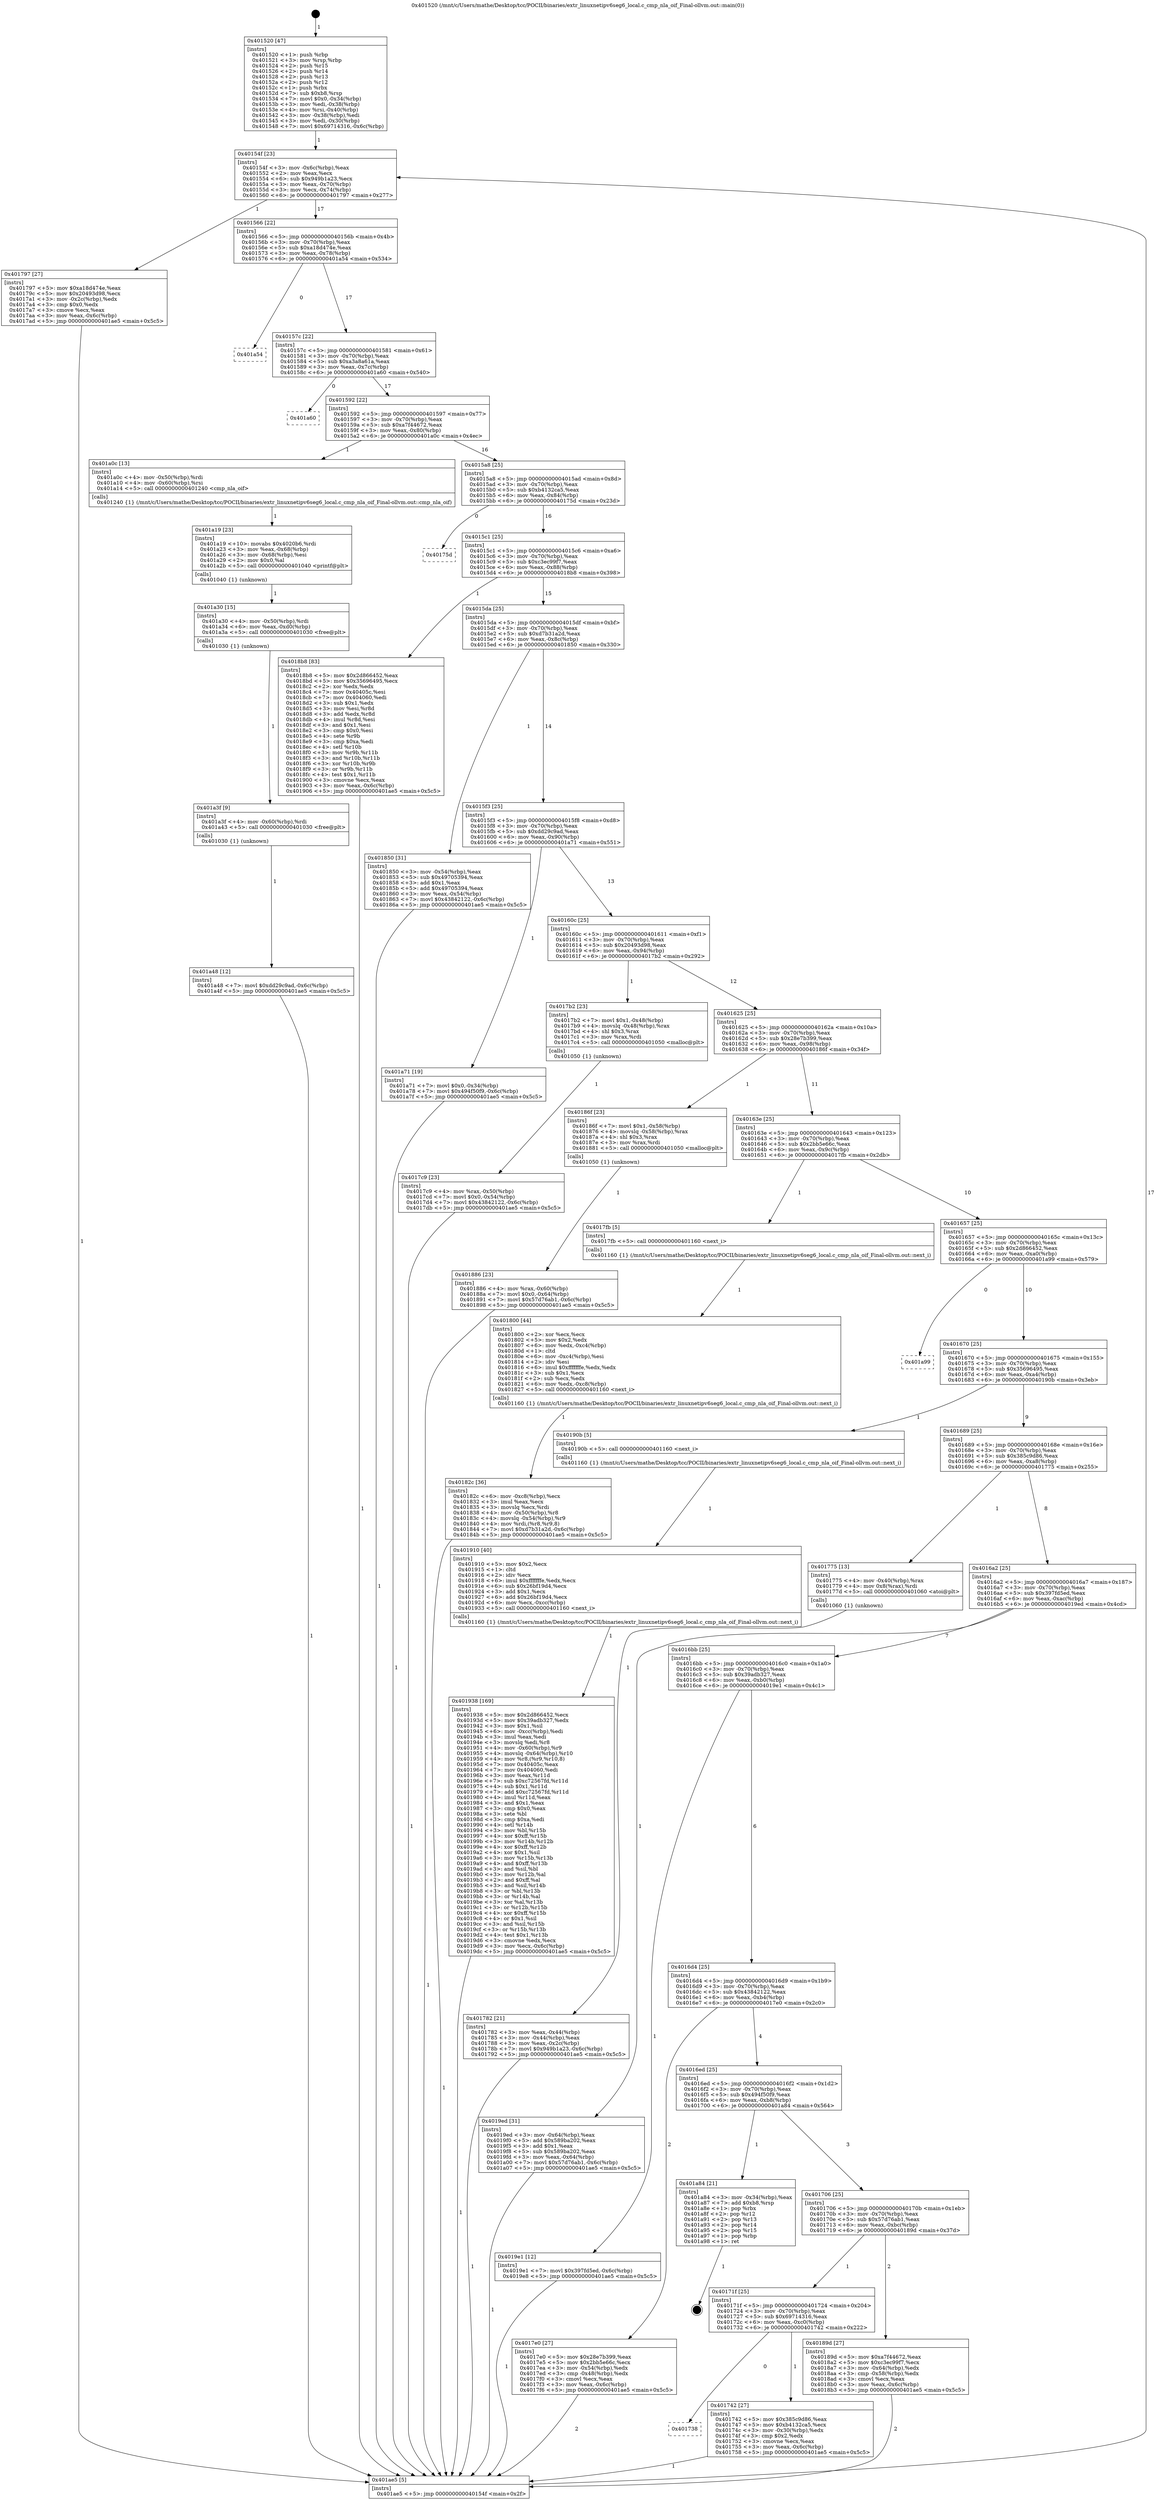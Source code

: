 digraph "0x401520" {
  label = "0x401520 (/mnt/c/Users/mathe/Desktop/tcc/POCII/binaries/extr_linuxnetipv6seg6_local.c_cmp_nla_oif_Final-ollvm.out::main(0))"
  labelloc = "t"
  node[shape=record]

  Entry [label="",width=0.3,height=0.3,shape=circle,fillcolor=black,style=filled]
  "0x40154f" [label="{
     0x40154f [23]\l
     | [instrs]\l
     &nbsp;&nbsp;0x40154f \<+3\>: mov -0x6c(%rbp),%eax\l
     &nbsp;&nbsp;0x401552 \<+2\>: mov %eax,%ecx\l
     &nbsp;&nbsp;0x401554 \<+6\>: sub $0x949b1a23,%ecx\l
     &nbsp;&nbsp;0x40155a \<+3\>: mov %eax,-0x70(%rbp)\l
     &nbsp;&nbsp;0x40155d \<+3\>: mov %ecx,-0x74(%rbp)\l
     &nbsp;&nbsp;0x401560 \<+6\>: je 0000000000401797 \<main+0x277\>\l
  }"]
  "0x401797" [label="{
     0x401797 [27]\l
     | [instrs]\l
     &nbsp;&nbsp;0x401797 \<+5\>: mov $0xa18d474e,%eax\l
     &nbsp;&nbsp;0x40179c \<+5\>: mov $0x20493d98,%ecx\l
     &nbsp;&nbsp;0x4017a1 \<+3\>: mov -0x2c(%rbp),%edx\l
     &nbsp;&nbsp;0x4017a4 \<+3\>: cmp $0x0,%edx\l
     &nbsp;&nbsp;0x4017a7 \<+3\>: cmove %ecx,%eax\l
     &nbsp;&nbsp;0x4017aa \<+3\>: mov %eax,-0x6c(%rbp)\l
     &nbsp;&nbsp;0x4017ad \<+5\>: jmp 0000000000401ae5 \<main+0x5c5\>\l
  }"]
  "0x401566" [label="{
     0x401566 [22]\l
     | [instrs]\l
     &nbsp;&nbsp;0x401566 \<+5\>: jmp 000000000040156b \<main+0x4b\>\l
     &nbsp;&nbsp;0x40156b \<+3\>: mov -0x70(%rbp),%eax\l
     &nbsp;&nbsp;0x40156e \<+5\>: sub $0xa18d474e,%eax\l
     &nbsp;&nbsp;0x401573 \<+3\>: mov %eax,-0x78(%rbp)\l
     &nbsp;&nbsp;0x401576 \<+6\>: je 0000000000401a54 \<main+0x534\>\l
  }"]
  Exit [label="",width=0.3,height=0.3,shape=circle,fillcolor=black,style=filled,peripheries=2]
  "0x401a54" [label="{
     0x401a54\l
  }", style=dashed]
  "0x40157c" [label="{
     0x40157c [22]\l
     | [instrs]\l
     &nbsp;&nbsp;0x40157c \<+5\>: jmp 0000000000401581 \<main+0x61\>\l
     &nbsp;&nbsp;0x401581 \<+3\>: mov -0x70(%rbp),%eax\l
     &nbsp;&nbsp;0x401584 \<+5\>: sub $0xa3a8a61a,%eax\l
     &nbsp;&nbsp;0x401589 \<+3\>: mov %eax,-0x7c(%rbp)\l
     &nbsp;&nbsp;0x40158c \<+6\>: je 0000000000401a60 \<main+0x540\>\l
  }"]
  "0x401a48" [label="{
     0x401a48 [12]\l
     | [instrs]\l
     &nbsp;&nbsp;0x401a48 \<+7\>: movl $0xdd29c9ad,-0x6c(%rbp)\l
     &nbsp;&nbsp;0x401a4f \<+5\>: jmp 0000000000401ae5 \<main+0x5c5\>\l
  }"]
  "0x401a60" [label="{
     0x401a60\l
  }", style=dashed]
  "0x401592" [label="{
     0x401592 [22]\l
     | [instrs]\l
     &nbsp;&nbsp;0x401592 \<+5\>: jmp 0000000000401597 \<main+0x77\>\l
     &nbsp;&nbsp;0x401597 \<+3\>: mov -0x70(%rbp),%eax\l
     &nbsp;&nbsp;0x40159a \<+5\>: sub $0xa7f44672,%eax\l
     &nbsp;&nbsp;0x40159f \<+3\>: mov %eax,-0x80(%rbp)\l
     &nbsp;&nbsp;0x4015a2 \<+6\>: je 0000000000401a0c \<main+0x4ec\>\l
  }"]
  "0x401a3f" [label="{
     0x401a3f [9]\l
     | [instrs]\l
     &nbsp;&nbsp;0x401a3f \<+4\>: mov -0x60(%rbp),%rdi\l
     &nbsp;&nbsp;0x401a43 \<+5\>: call 0000000000401030 \<free@plt\>\l
     | [calls]\l
     &nbsp;&nbsp;0x401030 \{1\} (unknown)\l
  }"]
  "0x401a0c" [label="{
     0x401a0c [13]\l
     | [instrs]\l
     &nbsp;&nbsp;0x401a0c \<+4\>: mov -0x50(%rbp),%rdi\l
     &nbsp;&nbsp;0x401a10 \<+4\>: mov -0x60(%rbp),%rsi\l
     &nbsp;&nbsp;0x401a14 \<+5\>: call 0000000000401240 \<cmp_nla_oif\>\l
     | [calls]\l
     &nbsp;&nbsp;0x401240 \{1\} (/mnt/c/Users/mathe/Desktop/tcc/POCII/binaries/extr_linuxnetipv6seg6_local.c_cmp_nla_oif_Final-ollvm.out::cmp_nla_oif)\l
  }"]
  "0x4015a8" [label="{
     0x4015a8 [25]\l
     | [instrs]\l
     &nbsp;&nbsp;0x4015a8 \<+5\>: jmp 00000000004015ad \<main+0x8d\>\l
     &nbsp;&nbsp;0x4015ad \<+3\>: mov -0x70(%rbp),%eax\l
     &nbsp;&nbsp;0x4015b0 \<+5\>: sub $0xb4132ca5,%eax\l
     &nbsp;&nbsp;0x4015b5 \<+6\>: mov %eax,-0x84(%rbp)\l
     &nbsp;&nbsp;0x4015bb \<+6\>: je 000000000040175d \<main+0x23d\>\l
  }"]
  "0x401a30" [label="{
     0x401a30 [15]\l
     | [instrs]\l
     &nbsp;&nbsp;0x401a30 \<+4\>: mov -0x50(%rbp),%rdi\l
     &nbsp;&nbsp;0x401a34 \<+6\>: mov %eax,-0xd0(%rbp)\l
     &nbsp;&nbsp;0x401a3a \<+5\>: call 0000000000401030 \<free@plt\>\l
     | [calls]\l
     &nbsp;&nbsp;0x401030 \{1\} (unknown)\l
  }"]
  "0x40175d" [label="{
     0x40175d\l
  }", style=dashed]
  "0x4015c1" [label="{
     0x4015c1 [25]\l
     | [instrs]\l
     &nbsp;&nbsp;0x4015c1 \<+5\>: jmp 00000000004015c6 \<main+0xa6\>\l
     &nbsp;&nbsp;0x4015c6 \<+3\>: mov -0x70(%rbp),%eax\l
     &nbsp;&nbsp;0x4015c9 \<+5\>: sub $0xc3ec99f7,%eax\l
     &nbsp;&nbsp;0x4015ce \<+6\>: mov %eax,-0x88(%rbp)\l
     &nbsp;&nbsp;0x4015d4 \<+6\>: je 00000000004018b8 \<main+0x398\>\l
  }"]
  "0x401a19" [label="{
     0x401a19 [23]\l
     | [instrs]\l
     &nbsp;&nbsp;0x401a19 \<+10\>: movabs $0x4020b6,%rdi\l
     &nbsp;&nbsp;0x401a23 \<+3\>: mov %eax,-0x68(%rbp)\l
     &nbsp;&nbsp;0x401a26 \<+3\>: mov -0x68(%rbp),%esi\l
     &nbsp;&nbsp;0x401a29 \<+2\>: mov $0x0,%al\l
     &nbsp;&nbsp;0x401a2b \<+5\>: call 0000000000401040 \<printf@plt\>\l
     | [calls]\l
     &nbsp;&nbsp;0x401040 \{1\} (unknown)\l
  }"]
  "0x4018b8" [label="{
     0x4018b8 [83]\l
     | [instrs]\l
     &nbsp;&nbsp;0x4018b8 \<+5\>: mov $0x2d866452,%eax\l
     &nbsp;&nbsp;0x4018bd \<+5\>: mov $0x35696495,%ecx\l
     &nbsp;&nbsp;0x4018c2 \<+2\>: xor %edx,%edx\l
     &nbsp;&nbsp;0x4018c4 \<+7\>: mov 0x40405c,%esi\l
     &nbsp;&nbsp;0x4018cb \<+7\>: mov 0x404060,%edi\l
     &nbsp;&nbsp;0x4018d2 \<+3\>: sub $0x1,%edx\l
     &nbsp;&nbsp;0x4018d5 \<+3\>: mov %esi,%r8d\l
     &nbsp;&nbsp;0x4018d8 \<+3\>: add %edx,%r8d\l
     &nbsp;&nbsp;0x4018db \<+4\>: imul %r8d,%esi\l
     &nbsp;&nbsp;0x4018df \<+3\>: and $0x1,%esi\l
     &nbsp;&nbsp;0x4018e2 \<+3\>: cmp $0x0,%esi\l
     &nbsp;&nbsp;0x4018e5 \<+4\>: sete %r9b\l
     &nbsp;&nbsp;0x4018e9 \<+3\>: cmp $0xa,%edi\l
     &nbsp;&nbsp;0x4018ec \<+4\>: setl %r10b\l
     &nbsp;&nbsp;0x4018f0 \<+3\>: mov %r9b,%r11b\l
     &nbsp;&nbsp;0x4018f3 \<+3\>: and %r10b,%r11b\l
     &nbsp;&nbsp;0x4018f6 \<+3\>: xor %r10b,%r9b\l
     &nbsp;&nbsp;0x4018f9 \<+3\>: or %r9b,%r11b\l
     &nbsp;&nbsp;0x4018fc \<+4\>: test $0x1,%r11b\l
     &nbsp;&nbsp;0x401900 \<+3\>: cmovne %ecx,%eax\l
     &nbsp;&nbsp;0x401903 \<+3\>: mov %eax,-0x6c(%rbp)\l
     &nbsp;&nbsp;0x401906 \<+5\>: jmp 0000000000401ae5 \<main+0x5c5\>\l
  }"]
  "0x4015da" [label="{
     0x4015da [25]\l
     | [instrs]\l
     &nbsp;&nbsp;0x4015da \<+5\>: jmp 00000000004015df \<main+0xbf\>\l
     &nbsp;&nbsp;0x4015df \<+3\>: mov -0x70(%rbp),%eax\l
     &nbsp;&nbsp;0x4015e2 \<+5\>: sub $0xd7b31a2d,%eax\l
     &nbsp;&nbsp;0x4015e7 \<+6\>: mov %eax,-0x8c(%rbp)\l
     &nbsp;&nbsp;0x4015ed \<+6\>: je 0000000000401850 \<main+0x330\>\l
  }"]
  "0x401938" [label="{
     0x401938 [169]\l
     | [instrs]\l
     &nbsp;&nbsp;0x401938 \<+5\>: mov $0x2d866452,%ecx\l
     &nbsp;&nbsp;0x40193d \<+5\>: mov $0x39adb327,%edx\l
     &nbsp;&nbsp;0x401942 \<+3\>: mov $0x1,%sil\l
     &nbsp;&nbsp;0x401945 \<+6\>: mov -0xcc(%rbp),%edi\l
     &nbsp;&nbsp;0x40194b \<+3\>: imul %eax,%edi\l
     &nbsp;&nbsp;0x40194e \<+3\>: movslq %edi,%r8\l
     &nbsp;&nbsp;0x401951 \<+4\>: mov -0x60(%rbp),%r9\l
     &nbsp;&nbsp;0x401955 \<+4\>: movslq -0x64(%rbp),%r10\l
     &nbsp;&nbsp;0x401959 \<+4\>: mov %r8,(%r9,%r10,8)\l
     &nbsp;&nbsp;0x40195d \<+7\>: mov 0x40405c,%eax\l
     &nbsp;&nbsp;0x401964 \<+7\>: mov 0x404060,%edi\l
     &nbsp;&nbsp;0x40196b \<+3\>: mov %eax,%r11d\l
     &nbsp;&nbsp;0x40196e \<+7\>: sub $0xc72567fd,%r11d\l
     &nbsp;&nbsp;0x401975 \<+4\>: sub $0x1,%r11d\l
     &nbsp;&nbsp;0x401979 \<+7\>: add $0xc72567fd,%r11d\l
     &nbsp;&nbsp;0x401980 \<+4\>: imul %r11d,%eax\l
     &nbsp;&nbsp;0x401984 \<+3\>: and $0x1,%eax\l
     &nbsp;&nbsp;0x401987 \<+3\>: cmp $0x0,%eax\l
     &nbsp;&nbsp;0x40198a \<+3\>: sete %bl\l
     &nbsp;&nbsp;0x40198d \<+3\>: cmp $0xa,%edi\l
     &nbsp;&nbsp;0x401990 \<+4\>: setl %r14b\l
     &nbsp;&nbsp;0x401994 \<+3\>: mov %bl,%r15b\l
     &nbsp;&nbsp;0x401997 \<+4\>: xor $0xff,%r15b\l
     &nbsp;&nbsp;0x40199b \<+3\>: mov %r14b,%r12b\l
     &nbsp;&nbsp;0x40199e \<+4\>: xor $0xff,%r12b\l
     &nbsp;&nbsp;0x4019a2 \<+4\>: xor $0x1,%sil\l
     &nbsp;&nbsp;0x4019a6 \<+3\>: mov %r15b,%r13b\l
     &nbsp;&nbsp;0x4019a9 \<+4\>: and $0xff,%r13b\l
     &nbsp;&nbsp;0x4019ad \<+3\>: and %sil,%bl\l
     &nbsp;&nbsp;0x4019b0 \<+3\>: mov %r12b,%al\l
     &nbsp;&nbsp;0x4019b3 \<+2\>: and $0xff,%al\l
     &nbsp;&nbsp;0x4019b5 \<+3\>: and %sil,%r14b\l
     &nbsp;&nbsp;0x4019b8 \<+3\>: or %bl,%r13b\l
     &nbsp;&nbsp;0x4019bb \<+3\>: or %r14b,%al\l
     &nbsp;&nbsp;0x4019be \<+3\>: xor %al,%r13b\l
     &nbsp;&nbsp;0x4019c1 \<+3\>: or %r12b,%r15b\l
     &nbsp;&nbsp;0x4019c4 \<+4\>: xor $0xff,%r15b\l
     &nbsp;&nbsp;0x4019c8 \<+4\>: or $0x1,%sil\l
     &nbsp;&nbsp;0x4019cc \<+3\>: and %sil,%r15b\l
     &nbsp;&nbsp;0x4019cf \<+3\>: or %r15b,%r13b\l
     &nbsp;&nbsp;0x4019d2 \<+4\>: test $0x1,%r13b\l
     &nbsp;&nbsp;0x4019d6 \<+3\>: cmovne %edx,%ecx\l
     &nbsp;&nbsp;0x4019d9 \<+3\>: mov %ecx,-0x6c(%rbp)\l
     &nbsp;&nbsp;0x4019dc \<+5\>: jmp 0000000000401ae5 \<main+0x5c5\>\l
  }"]
  "0x401850" [label="{
     0x401850 [31]\l
     | [instrs]\l
     &nbsp;&nbsp;0x401850 \<+3\>: mov -0x54(%rbp),%eax\l
     &nbsp;&nbsp;0x401853 \<+5\>: sub $0x49705394,%eax\l
     &nbsp;&nbsp;0x401858 \<+3\>: add $0x1,%eax\l
     &nbsp;&nbsp;0x40185b \<+5\>: add $0x49705394,%eax\l
     &nbsp;&nbsp;0x401860 \<+3\>: mov %eax,-0x54(%rbp)\l
     &nbsp;&nbsp;0x401863 \<+7\>: movl $0x43842122,-0x6c(%rbp)\l
     &nbsp;&nbsp;0x40186a \<+5\>: jmp 0000000000401ae5 \<main+0x5c5\>\l
  }"]
  "0x4015f3" [label="{
     0x4015f3 [25]\l
     | [instrs]\l
     &nbsp;&nbsp;0x4015f3 \<+5\>: jmp 00000000004015f8 \<main+0xd8\>\l
     &nbsp;&nbsp;0x4015f8 \<+3\>: mov -0x70(%rbp),%eax\l
     &nbsp;&nbsp;0x4015fb \<+5\>: sub $0xdd29c9ad,%eax\l
     &nbsp;&nbsp;0x401600 \<+6\>: mov %eax,-0x90(%rbp)\l
     &nbsp;&nbsp;0x401606 \<+6\>: je 0000000000401a71 \<main+0x551\>\l
  }"]
  "0x401910" [label="{
     0x401910 [40]\l
     | [instrs]\l
     &nbsp;&nbsp;0x401910 \<+5\>: mov $0x2,%ecx\l
     &nbsp;&nbsp;0x401915 \<+1\>: cltd\l
     &nbsp;&nbsp;0x401916 \<+2\>: idiv %ecx\l
     &nbsp;&nbsp;0x401918 \<+6\>: imul $0xfffffffe,%edx,%ecx\l
     &nbsp;&nbsp;0x40191e \<+6\>: sub $0x26bf19d4,%ecx\l
     &nbsp;&nbsp;0x401924 \<+3\>: add $0x1,%ecx\l
     &nbsp;&nbsp;0x401927 \<+6\>: add $0x26bf19d4,%ecx\l
     &nbsp;&nbsp;0x40192d \<+6\>: mov %ecx,-0xcc(%rbp)\l
     &nbsp;&nbsp;0x401933 \<+5\>: call 0000000000401160 \<next_i\>\l
     | [calls]\l
     &nbsp;&nbsp;0x401160 \{1\} (/mnt/c/Users/mathe/Desktop/tcc/POCII/binaries/extr_linuxnetipv6seg6_local.c_cmp_nla_oif_Final-ollvm.out::next_i)\l
  }"]
  "0x401a71" [label="{
     0x401a71 [19]\l
     | [instrs]\l
     &nbsp;&nbsp;0x401a71 \<+7\>: movl $0x0,-0x34(%rbp)\l
     &nbsp;&nbsp;0x401a78 \<+7\>: movl $0x494f50f9,-0x6c(%rbp)\l
     &nbsp;&nbsp;0x401a7f \<+5\>: jmp 0000000000401ae5 \<main+0x5c5\>\l
  }"]
  "0x40160c" [label="{
     0x40160c [25]\l
     | [instrs]\l
     &nbsp;&nbsp;0x40160c \<+5\>: jmp 0000000000401611 \<main+0xf1\>\l
     &nbsp;&nbsp;0x401611 \<+3\>: mov -0x70(%rbp),%eax\l
     &nbsp;&nbsp;0x401614 \<+5\>: sub $0x20493d98,%eax\l
     &nbsp;&nbsp;0x401619 \<+6\>: mov %eax,-0x94(%rbp)\l
     &nbsp;&nbsp;0x40161f \<+6\>: je 00000000004017b2 \<main+0x292\>\l
  }"]
  "0x401886" [label="{
     0x401886 [23]\l
     | [instrs]\l
     &nbsp;&nbsp;0x401886 \<+4\>: mov %rax,-0x60(%rbp)\l
     &nbsp;&nbsp;0x40188a \<+7\>: movl $0x0,-0x64(%rbp)\l
     &nbsp;&nbsp;0x401891 \<+7\>: movl $0x57d76ab1,-0x6c(%rbp)\l
     &nbsp;&nbsp;0x401898 \<+5\>: jmp 0000000000401ae5 \<main+0x5c5\>\l
  }"]
  "0x4017b2" [label="{
     0x4017b2 [23]\l
     | [instrs]\l
     &nbsp;&nbsp;0x4017b2 \<+7\>: movl $0x1,-0x48(%rbp)\l
     &nbsp;&nbsp;0x4017b9 \<+4\>: movslq -0x48(%rbp),%rax\l
     &nbsp;&nbsp;0x4017bd \<+4\>: shl $0x3,%rax\l
     &nbsp;&nbsp;0x4017c1 \<+3\>: mov %rax,%rdi\l
     &nbsp;&nbsp;0x4017c4 \<+5\>: call 0000000000401050 \<malloc@plt\>\l
     | [calls]\l
     &nbsp;&nbsp;0x401050 \{1\} (unknown)\l
  }"]
  "0x401625" [label="{
     0x401625 [25]\l
     | [instrs]\l
     &nbsp;&nbsp;0x401625 \<+5\>: jmp 000000000040162a \<main+0x10a\>\l
     &nbsp;&nbsp;0x40162a \<+3\>: mov -0x70(%rbp),%eax\l
     &nbsp;&nbsp;0x40162d \<+5\>: sub $0x28e7b399,%eax\l
     &nbsp;&nbsp;0x401632 \<+6\>: mov %eax,-0x98(%rbp)\l
     &nbsp;&nbsp;0x401638 \<+6\>: je 000000000040186f \<main+0x34f\>\l
  }"]
  "0x40182c" [label="{
     0x40182c [36]\l
     | [instrs]\l
     &nbsp;&nbsp;0x40182c \<+6\>: mov -0xc8(%rbp),%ecx\l
     &nbsp;&nbsp;0x401832 \<+3\>: imul %eax,%ecx\l
     &nbsp;&nbsp;0x401835 \<+3\>: movslq %ecx,%rdi\l
     &nbsp;&nbsp;0x401838 \<+4\>: mov -0x50(%rbp),%r8\l
     &nbsp;&nbsp;0x40183c \<+4\>: movslq -0x54(%rbp),%r9\l
     &nbsp;&nbsp;0x401840 \<+4\>: mov %rdi,(%r8,%r9,8)\l
     &nbsp;&nbsp;0x401844 \<+7\>: movl $0xd7b31a2d,-0x6c(%rbp)\l
     &nbsp;&nbsp;0x40184b \<+5\>: jmp 0000000000401ae5 \<main+0x5c5\>\l
  }"]
  "0x40186f" [label="{
     0x40186f [23]\l
     | [instrs]\l
     &nbsp;&nbsp;0x40186f \<+7\>: movl $0x1,-0x58(%rbp)\l
     &nbsp;&nbsp;0x401876 \<+4\>: movslq -0x58(%rbp),%rax\l
     &nbsp;&nbsp;0x40187a \<+4\>: shl $0x3,%rax\l
     &nbsp;&nbsp;0x40187e \<+3\>: mov %rax,%rdi\l
     &nbsp;&nbsp;0x401881 \<+5\>: call 0000000000401050 \<malloc@plt\>\l
     | [calls]\l
     &nbsp;&nbsp;0x401050 \{1\} (unknown)\l
  }"]
  "0x40163e" [label="{
     0x40163e [25]\l
     | [instrs]\l
     &nbsp;&nbsp;0x40163e \<+5\>: jmp 0000000000401643 \<main+0x123\>\l
     &nbsp;&nbsp;0x401643 \<+3\>: mov -0x70(%rbp),%eax\l
     &nbsp;&nbsp;0x401646 \<+5\>: sub $0x2bb5e66c,%eax\l
     &nbsp;&nbsp;0x40164b \<+6\>: mov %eax,-0x9c(%rbp)\l
     &nbsp;&nbsp;0x401651 \<+6\>: je 00000000004017fb \<main+0x2db\>\l
  }"]
  "0x401800" [label="{
     0x401800 [44]\l
     | [instrs]\l
     &nbsp;&nbsp;0x401800 \<+2\>: xor %ecx,%ecx\l
     &nbsp;&nbsp;0x401802 \<+5\>: mov $0x2,%edx\l
     &nbsp;&nbsp;0x401807 \<+6\>: mov %edx,-0xc4(%rbp)\l
     &nbsp;&nbsp;0x40180d \<+1\>: cltd\l
     &nbsp;&nbsp;0x40180e \<+6\>: mov -0xc4(%rbp),%esi\l
     &nbsp;&nbsp;0x401814 \<+2\>: idiv %esi\l
     &nbsp;&nbsp;0x401816 \<+6\>: imul $0xfffffffe,%edx,%edx\l
     &nbsp;&nbsp;0x40181c \<+3\>: sub $0x1,%ecx\l
     &nbsp;&nbsp;0x40181f \<+2\>: sub %ecx,%edx\l
     &nbsp;&nbsp;0x401821 \<+6\>: mov %edx,-0xc8(%rbp)\l
     &nbsp;&nbsp;0x401827 \<+5\>: call 0000000000401160 \<next_i\>\l
     | [calls]\l
     &nbsp;&nbsp;0x401160 \{1\} (/mnt/c/Users/mathe/Desktop/tcc/POCII/binaries/extr_linuxnetipv6seg6_local.c_cmp_nla_oif_Final-ollvm.out::next_i)\l
  }"]
  "0x4017fb" [label="{
     0x4017fb [5]\l
     | [instrs]\l
     &nbsp;&nbsp;0x4017fb \<+5\>: call 0000000000401160 \<next_i\>\l
     | [calls]\l
     &nbsp;&nbsp;0x401160 \{1\} (/mnt/c/Users/mathe/Desktop/tcc/POCII/binaries/extr_linuxnetipv6seg6_local.c_cmp_nla_oif_Final-ollvm.out::next_i)\l
  }"]
  "0x401657" [label="{
     0x401657 [25]\l
     | [instrs]\l
     &nbsp;&nbsp;0x401657 \<+5\>: jmp 000000000040165c \<main+0x13c\>\l
     &nbsp;&nbsp;0x40165c \<+3\>: mov -0x70(%rbp),%eax\l
     &nbsp;&nbsp;0x40165f \<+5\>: sub $0x2d866452,%eax\l
     &nbsp;&nbsp;0x401664 \<+6\>: mov %eax,-0xa0(%rbp)\l
     &nbsp;&nbsp;0x40166a \<+6\>: je 0000000000401a99 \<main+0x579\>\l
  }"]
  "0x4017c9" [label="{
     0x4017c9 [23]\l
     | [instrs]\l
     &nbsp;&nbsp;0x4017c9 \<+4\>: mov %rax,-0x50(%rbp)\l
     &nbsp;&nbsp;0x4017cd \<+7\>: movl $0x0,-0x54(%rbp)\l
     &nbsp;&nbsp;0x4017d4 \<+7\>: movl $0x43842122,-0x6c(%rbp)\l
     &nbsp;&nbsp;0x4017db \<+5\>: jmp 0000000000401ae5 \<main+0x5c5\>\l
  }"]
  "0x401a99" [label="{
     0x401a99\l
  }", style=dashed]
  "0x401670" [label="{
     0x401670 [25]\l
     | [instrs]\l
     &nbsp;&nbsp;0x401670 \<+5\>: jmp 0000000000401675 \<main+0x155\>\l
     &nbsp;&nbsp;0x401675 \<+3\>: mov -0x70(%rbp),%eax\l
     &nbsp;&nbsp;0x401678 \<+5\>: sub $0x35696495,%eax\l
     &nbsp;&nbsp;0x40167d \<+6\>: mov %eax,-0xa4(%rbp)\l
     &nbsp;&nbsp;0x401683 \<+6\>: je 000000000040190b \<main+0x3eb\>\l
  }"]
  "0x401782" [label="{
     0x401782 [21]\l
     | [instrs]\l
     &nbsp;&nbsp;0x401782 \<+3\>: mov %eax,-0x44(%rbp)\l
     &nbsp;&nbsp;0x401785 \<+3\>: mov -0x44(%rbp),%eax\l
     &nbsp;&nbsp;0x401788 \<+3\>: mov %eax,-0x2c(%rbp)\l
     &nbsp;&nbsp;0x40178b \<+7\>: movl $0x949b1a23,-0x6c(%rbp)\l
     &nbsp;&nbsp;0x401792 \<+5\>: jmp 0000000000401ae5 \<main+0x5c5\>\l
  }"]
  "0x40190b" [label="{
     0x40190b [5]\l
     | [instrs]\l
     &nbsp;&nbsp;0x40190b \<+5\>: call 0000000000401160 \<next_i\>\l
     | [calls]\l
     &nbsp;&nbsp;0x401160 \{1\} (/mnt/c/Users/mathe/Desktop/tcc/POCII/binaries/extr_linuxnetipv6seg6_local.c_cmp_nla_oif_Final-ollvm.out::next_i)\l
  }"]
  "0x401689" [label="{
     0x401689 [25]\l
     | [instrs]\l
     &nbsp;&nbsp;0x401689 \<+5\>: jmp 000000000040168e \<main+0x16e\>\l
     &nbsp;&nbsp;0x40168e \<+3\>: mov -0x70(%rbp),%eax\l
     &nbsp;&nbsp;0x401691 \<+5\>: sub $0x385c9d86,%eax\l
     &nbsp;&nbsp;0x401696 \<+6\>: mov %eax,-0xa8(%rbp)\l
     &nbsp;&nbsp;0x40169c \<+6\>: je 0000000000401775 \<main+0x255\>\l
  }"]
  "0x401520" [label="{
     0x401520 [47]\l
     | [instrs]\l
     &nbsp;&nbsp;0x401520 \<+1\>: push %rbp\l
     &nbsp;&nbsp;0x401521 \<+3\>: mov %rsp,%rbp\l
     &nbsp;&nbsp;0x401524 \<+2\>: push %r15\l
     &nbsp;&nbsp;0x401526 \<+2\>: push %r14\l
     &nbsp;&nbsp;0x401528 \<+2\>: push %r13\l
     &nbsp;&nbsp;0x40152a \<+2\>: push %r12\l
     &nbsp;&nbsp;0x40152c \<+1\>: push %rbx\l
     &nbsp;&nbsp;0x40152d \<+7\>: sub $0xb8,%rsp\l
     &nbsp;&nbsp;0x401534 \<+7\>: movl $0x0,-0x34(%rbp)\l
     &nbsp;&nbsp;0x40153b \<+3\>: mov %edi,-0x38(%rbp)\l
     &nbsp;&nbsp;0x40153e \<+4\>: mov %rsi,-0x40(%rbp)\l
     &nbsp;&nbsp;0x401542 \<+3\>: mov -0x38(%rbp),%edi\l
     &nbsp;&nbsp;0x401545 \<+3\>: mov %edi,-0x30(%rbp)\l
     &nbsp;&nbsp;0x401548 \<+7\>: movl $0x69714316,-0x6c(%rbp)\l
  }"]
  "0x401775" [label="{
     0x401775 [13]\l
     | [instrs]\l
     &nbsp;&nbsp;0x401775 \<+4\>: mov -0x40(%rbp),%rax\l
     &nbsp;&nbsp;0x401779 \<+4\>: mov 0x8(%rax),%rdi\l
     &nbsp;&nbsp;0x40177d \<+5\>: call 0000000000401060 \<atoi@plt\>\l
     | [calls]\l
     &nbsp;&nbsp;0x401060 \{1\} (unknown)\l
  }"]
  "0x4016a2" [label="{
     0x4016a2 [25]\l
     | [instrs]\l
     &nbsp;&nbsp;0x4016a2 \<+5\>: jmp 00000000004016a7 \<main+0x187\>\l
     &nbsp;&nbsp;0x4016a7 \<+3\>: mov -0x70(%rbp),%eax\l
     &nbsp;&nbsp;0x4016aa \<+5\>: sub $0x397fd5ed,%eax\l
     &nbsp;&nbsp;0x4016af \<+6\>: mov %eax,-0xac(%rbp)\l
     &nbsp;&nbsp;0x4016b5 \<+6\>: je 00000000004019ed \<main+0x4cd\>\l
  }"]
  "0x401ae5" [label="{
     0x401ae5 [5]\l
     | [instrs]\l
     &nbsp;&nbsp;0x401ae5 \<+5\>: jmp 000000000040154f \<main+0x2f\>\l
  }"]
  "0x4019ed" [label="{
     0x4019ed [31]\l
     | [instrs]\l
     &nbsp;&nbsp;0x4019ed \<+3\>: mov -0x64(%rbp),%eax\l
     &nbsp;&nbsp;0x4019f0 \<+5\>: add $0x589ba202,%eax\l
     &nbsp;&nbsp;0x4019f5 \<+3\>: add $0x1,%eax\l
     &nbsp;&nbsp;0x4019f8 \<+5\>: sub $0x589ba202,%eax\l
     &nbsp;&nbsp;0x4019fd \<+3\>: mov %eax,-0x64(%rbp)\l
     &nbsp;&nbsp;0x401a00 \<+7\>: movl $0x57d76ab1,-0x6c(%rbp)\l
     &nbsp;&nbsp;0x401a07 \<+5\>: jmp 0000000000401ae5 \<main+0x5c5\>\l
  }"]
  "0x4016bb" [label="{
     0x4016bb [25]\l
     | [instrs]\l
     &nbsp;&nbsp;0x4016bb \<+5\>: jmp 00000000004016c0 \<main+0x1a0\>\l
     &nbsp;&nbsp;0x4016c0 \<+3\>: mov -0x70(%rbp),%eax\l
     &nbsp;&nbsp;0x4016c3 \<+5\>: sub $0x39adb327,%eax\l
     &nbsp;&nbsp;0x4016c8 \<+6\>: mov %eax,-0xb0(%rbp)\l
     &nbsp;&nbsp;0x4016ce \<+6\>: je 00000000004019e1 \<main+0x4c1\>\l
  }"]
  "0x401738" [label="{
     0x401738\l
  }", style=dashed]
  "0x4019e1" [label="{
     0x4019e1 [12]\l
     | [instrs]\l
     &nbsp;&nbsp;0x4019e1 \<+7\>: movl $0x397fd5ed,-0x6c(%rbp)\l
     &nbsp;&nbsp;0x4019e8 \<+5\>: jmp 0000000000401ae5 \<main+0x5c5\>\l
  }"]
  "0x4016d4" [label="{
     0x4016d4 [25]\l
     | [instrs]\l
     &nbsp;&nbsp;0x4016d4 \<+5\>: jmp 00000000004016d9 \<main+0x1b9\>\l
     &nbsp;&nbsp;0x4016d9 \<+3\>: mov -0x70(%rbp),%eax\l
     &nbsp;&nbsp;0x4016dc \<+5\>: sub $0x43842122,%eax\l
     &nbsp;&nbsp;0x4016e1 \<+6\>: mov %eax,-0xb4(%rbp)\l
     &nbsp;&nbsp;0x4016e7 \<+6\>: je 00000000004017e0 \<main+0x2c0\>\l
  }"]
  "0x401742" [label="{
     0x401742 [27]\l
     | [instrs]\l
     &nbsp;&nbsp;0x401742 \<+5\>: mov $0x385c9d86,%eax\l
     &nbsp;&nbsp;0x401747 \<+5\>: mov $0xb4132ca5,%ecx\l
     &nbsp;&nbsp;0x40174c \<+3\>: mov -0x30(%rbp),%edx\l
     &nbsp;&nbsp;0x40174f \<+3\>: cmp $0x2,%edx\l
     &nbsp;&nbsp;0x401752 \<+3\>: cmovne %ecx,%eax\l
     &nbsp;&nbsp;0x401755 \<+3\>: mov %eax,-0x6c(%rbp)\l
     &nbsp;&nbsp;0x401758 \<+5\>: jmp 0000000000401ae5 \<main+0x5c5\>\l
  }"]
  "0x4017e0" [label="{
     0x4017e0 [27]\l
     | [instrs]\l
     &nbsp;&nbsp;0x4017e0 \<+5\>: mov $0x28e7b399,%eax\l
     &nbsp;&nbsp;0x4017e5 \<+5\>: mov $0x2bb5e66c,%ecx\l
     &nbsp;&nbsp;0x4017ea \<+3\>: mov -0x54(%rbp),%edx\l
     &nbsp;&nbsp;0x4017ed \<+3\>: cmp -0x48(%rbp),%edx\l
     &nbsp;&nbsp;0x4017f0 \<+3\>: cmovl %ecx,%eax\l
     &nbsp;&nbsp;0x4017f3 \<+3\>: mov %eax,-0x6c(%rbp)\l
     &nbsp;&nbsp;0x4017f6 \<+5\>: jmp 0000000000401ae5 \<main+0x5c5\>\l
  }"]
  "0x4016ed" [label="{
     0x4016ed [25]\l
     | [instrs]\l
     &nbsp;&nbsp;0x4016ed \<+5\>: jmp 00000000004016f2 \<main+0x1d2\>\l
     &nbsp;&nbsp;0x4016f2 \<+3\>: mov -0x70(%rbp),%eax\l
     &nbsp;&nbsp;0x4016f5 \<+5\>: sub $0x494f50f9,%eax\l
     &nbsp;&nbsp;0x4016fa \<+6\>: mov %eax,-0xb8(%rbp)\l
     &nbsp;&nbsp;0x401700 \<+6\>: je 0000000000401a84 \<main+0x564\>\l
  }"]
  "0x40171f" [label="{
     0x40171f [25]\l
     | [instrs]\l
     &nbsp;&nbsp;0x40171f \<+5\>: jmp 0000000000401724 \<main+0x204\>\l
     &nbsp;&nbsp;0x401724 \<+3\>: mov -0x70(%rbp),%eax\l
     &nbsp;&nbsp;0x401727 \<+5\>: sub $0x69714316,%eax\l
     &nbsp;&nbsp;0x40172c \<+6\>: mov %eax,-0xc0(%rbp)\l
     &nbsp;&nbsp;0x401732 \<+6\>: je 0000000000401742 \<main+0x222\>\l
  }"]
  "0x401a84" [label="{
     0x401a84 [21]\l
     | [instrs]\l
     &nbsp;&nbsp;0x401a84 \<+3\>: mov -0x34(%rbp),%eax\l
     &nbsp;&nbsp;0x401a87 \<+7\>: add $0xb8,%rsp\l
     &nbsp;&nbsp;0x401a8e \<+1\>: pop %rbx\l
     &nbsp;&nbsp;0x401a8f \<+2\>: pop %r12\l
     &nbsp;&nbsp;0x401a91 \<+2\>: pop %r13\l
     &nbsp;&nbsp;0x401a93 \<+2\>: pop %r14\l
     &nbsp;&nbsp;0x401a95 \<+2\>: pop %r15\l
     &nbsp;&nbsp;0x401a97 \<+1\>: pop %rbp\l
     &nbsp;&nbsp;0x401a98 \<+1\>: ret\l
  }"]
  "0x401706" [label="{
     0x401706 [25]\l
     | [instrs]\l
     &nbsp;&nbsp;0x401706 \<+5\>: jmp 000000000040170b \<main+0x1eb\>\l
     &nbsp;&nbsp;0x40170b \<+3\>: mov -0x70(%rbp),%eax\l
     &nbsp;&nbsp;0x40170e \<+5\>: sub $0x57d76ab1,%eax\l
     &nbsp;&nbsp;0x401713 \<+6\>: mov %eax,-0xbc(%rbp)\l
     &nbsp;&nbsp;0x401719 \<+6\>: je 000000000040189d \<main+0x37d\>\l
  }"]
  "0x40189d" [label="{
     0x40189d [27]\l
     | [instrs]\l
     &nbsp;&nbsp;0x40189d \<+5\>: mov $0xa7f44672,%eax\l
     &nbsp;&nbsp;0x4018a2 \<+5\>: mov $0xc3ec99f7,%ecx\l
     &nbsp;&nbsp;0x4018a7 \<+3\>: mov -0x64(%rbp),%edx\l
     &nbsp;&nbsp;0x4018aa \<+3\>: cmp -0x58(%rbp),%edx\l
     &nbsp;&nbsp;0x4018ad \<+3\>: cmovl %ecx,%eax\l
     &nbsp;&nbsp;0x4018b0 \<+3\>: mov %eax,-0x6c(%rbp)\l
     &nbsp;&nbsp;0x4018b3 \<+5\>: jmp 0000000000401ae5 \<main+0x5c5\>\l
  }"]
  Entry -> "0x401520" [label=" 1"]
  "0x40154f" -> "0x401797" [label=" 1"]
  "0x40154f" -> "0x401566" [label=" 17"]
  "0x401a84" -> Exit [label=" 1"]
  "0x401566" -> "0x401a54" [label=" 0"]
  "0x401566" -> "0x40157c" [label=" 17"]
  "0x401a71" -> "0x401ae5" [label=" 1"]
  "0x40157c" -> "0x401a60" [label=" 0"]
  "0x40157c" -> "0x401592" [label=" 17"]
  "0x401a48" -> "0x401ae5" [label=" 1"]
  "0x401592" -> "0x401a0c" [label=" 1"]
  "0x401592" -> "0x4015a8" [label=" 16"]
  "0x401a3f" -> "0x401a48" [label=" 1"]
  "0x4015a8" -> "0x40175d" [label=" 0"]
  "0x4015a8" -> "0x4015c1" [label=" 16"]
  "0x401a30" -> "0x401a3f" [label=" 1"]
  "0x4015c1" -> "0x4018b8" [label=" 1"]
  "0x4015c1" -> "0x4015da" [label=" 15"]
  "0x401a19" -> "0x401a30" [label=" 1"]
  "0x4015da" -> "0x401850" [label=" 1"]
  "0x4015da" -> "0x4015f3" [label=" 14"]
  "0x401a0c" -> "0x401a19" [label=" 1"]
  "0x4015f3" -> "0x401a71" [label=" 1"]
  "0x4015f3" -> "0x40160c" [label=" 13"]
  "0x4019ed" -> "0x401ae5" [label=" 1"]
  "0x40160c" -> "0x4017b2" [label=" 1"]
  "0x40160c" -> "0x401625" [label=" 12"]
  "0x4019e1" -> "0x401ae5" [label=" 1"]
  "0x401625" -> "0x40186f" [label=" 1"]
  "0x401625" -> "0x40163e" [label=" 11"]
  "0x401938" -> "0x401ae5" [label=" 1"]
  "0x40163e" -> "0x4017fb" [label=" 1"]
  "0x40163e" -> "0x401657" [label=" 10"]
  "0x401910" -> "0x401938" [label=" 1"]
  "0x401657" -> "0x401a99" [label=" 0"]
  "0x401657" -> "0x401670" [label=" 10"]
  "0x40190b" -> "0x401910" [label=" 1"]
  "0x401670" -> "0x40190b" [label=" 1"]
  "0x401670" -> "0x401689" [label=" 9"]
  "0x4018b8" -> "0x401ae5" [label=" 1"]
  "0x401689" -> "0x401775" [label=" 1"]
  "0x401689" -> "0x4016a2" [label=" 8"]
  "0x40189d" -> "0x401ae5" [label=" 2"]
  "0x4016a2" -> "0x4019ed" [label=" 1"]
  "0x4016a2" -> "0x4016bb" [label=" 7"]
  "0x401886" -> "0x401ae5" [label=" 1"]
  "0x4016bb" -> "0x4019e1" [label=" 1"]
  "0x4016bb" -> "0x4016d4" [label=" 6"]
  "0x40186f" -> "0x401886" [label=" 1"]
  "0x4016d4" -> "0x4017e0" [label=" 2"]
  "0x4016d4" -> "0x4016ed" [label=" 4"]
  "0x401850" -> "0x401ae5" [label=" 1"]
  "0x4016ed" -> "0x401a84" [label=" 1"]
  "0x4016ed" -> "0x401706" [label=" 3"]
  "0x401800" -> "0x40182c" [label=" 1"]
  "0x401706" -> "0x40189d" [label=" 2"]
  "0x401706" -> "0x40171f" [label=" 1"]
  "0x40182c" -> "0x401ae5" [label=" 1"]
  "0x40171f" -> "0x401742" [label=" 1"]
  "0x40171f" -> "0x401738" [label=" 0"]
  "0x401742" -> "0x401ae5" [label=" 1"]
  "0x401520" -> "0x40154f" [label=" 1"]
  "0x401ae5" -> "0x40154f" [label=" 17"]
  "0x401775" -> "0x401782" [label=" 1"]
  "0x401782" -> "0x401ae5" [label=" 1"]
  "0x401797" -> "0x401ae5" [label=" 1"]
  "0x4017b2" -> "0x4017c9" [label=" 1"]
  "0x4017c9" -> "0x401ae5" [label=" 1"]
  "0x4017e0" -> "0x401ae5" [label=" 2"]
  "0x4017fb" -> "0x401800" [label=" 1"]
}
